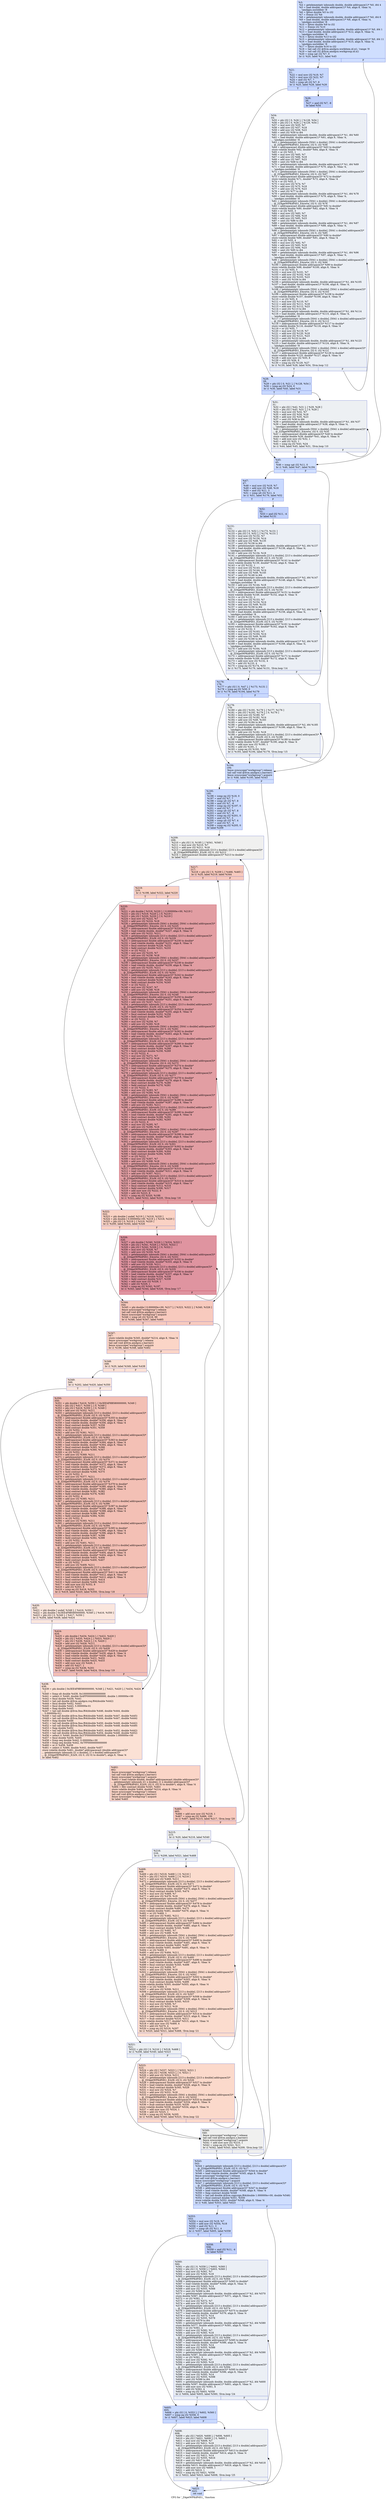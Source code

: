 digraph "CFG for '_Z4getWPKdPdS1_' function" {
	label="CFG for '_Z4getWPKdPdS1_' function";

	Node0x5272f90 [shape=record,color="#3d50c3ff", style=filled, fillcolor="#93b5fe70",label="{%3:\l  %4 = getelementptr inbounds double, double addrspace(1)* %0, i64 4\l  %5 = load double, double addrspace(1)* %4, align 8, !tbaa !4,\l... !amdgpu.noclobber !8\l  %6 = fptosi double %5 to i32\l  %7 = freeze i32 %6\l  %8 = getelementptr inbounds double, double addrspace(1)* %0, i64 6\l  %9 = load double, double addrspace(1)* %8, align 8, !tbaa !4,\l... !amdgpu.noclobber !8\l  %10 = fptosi double %9 to i32\l  %11 = freeze i32 %10\l  %12 = getelementptr inbounds double, double addrspace(1)* %0, i64 1\l  %13 = load double, double addrspace(1)* %12, align 8, !tbaa !4,\l... !amdgpu.noclobber !8\l  %14 = fptosi double %13 to i32\l  %15 = getelementptr inbounds double, double addrspace(1)* %0, i64 11\l  %16 = load double, double addrspace(1)* %15, align 8, !tbaa !4,\l... !amdgpu.noclobber !8\l  %17 = fptosi double %16 to i32\l  %18 = tail call i32 @llvm.amdgcn.workitem.id.x(), !range !9\l  %19 = tail call i32 @llvm.amdgcn.workgroup.id.x()\l  %20 = icmp sgt i32 %7, 0\l  br i1 %20, label %21, label %45\l|{<s0>T|<s1>F}}"];
	Node0x5272f90:s0 -> Node0x5275e40;
	Node0x5272f90:s1 -> Node0x5275ed0;
	Node0x5275e40 [shape=record,color="#3d50c3ff", style=filled, fillcolor="#85a8fc70",label="{%21:\l21:                                               \l  %22 = mul nsw i32 %19, %7\l  %23 = mul nsw i32 %22, %7\l  %24 = and i32 %7, 7\l  %25 = icmp ult i32 %7, 8\l  br i1 %25, label %28, label %26\l|{<s0>T|<s1>F}}"];
	Node0x5275e40:s0 -> Node0x52762b0;
	Node0x5275e40:s1 -> Node0x5276300;
	Node0x5276300 [shape=record,color="#3d50c3ff", style=filled, fillcolor="#7396f570",label="{%26:\l26:                                               \l  %27 = and i32 %7, -8\l  br label %54\l}"];
	Node0x5276300 -> Node0x5276500;
	Node0x52762b0 [shape=record,color="#3d50c3ff", style=filled, fillcolor="#85a8fc70",label="{%28:\l28:                                               \l  %29 = phi i32 [ 0, %21 ], [ %128, %54 ]\l  %30 = icmp eq i32 %24, 0\l  br i1 %30, label %45, label %31\l|{<s0>T|<s1>F}}"];
	Node0x52762b0:s0 -> Node0x5275ed0;
	Node0x52762b0:s1 -> Node0x5276730;
	Node0x5276730 [shape=record,color="#3d50c3ff", style=filled, fillcolor="#d6dce470",label="{%31:\l31:                                               \l  %32 = phi i32 [ %42, %31 ], [ %29, %28 ]\l  %33 = phi i32 [ %43, %31 ], [ 0, %28 ]\l  %34 = mul nsw i32 %32, %7\l  %35 = add nsw i32 %34, %18\l  %36 = add nsw i32 %35, %23\l  %37 = sext i32 %36 to i64\l  %38 = getelementptr inbounds double, double addrspace(1)* %1, i64 %37\l  %39 = load double, double addrspace(1)* %38, align 8, !tbaa !4,\l... !amdgpu.noclobber !8\l  %40 = getelementptr inbounds [5041 x double], [5041 x double] addrspace(3)*\l... @_ZZ4getWPKdPdS1_E4swtw, i32 0, i32 %35\l  %41 = addrspacecast double addrspace(3)* %40 to double*\l  store volatile double %39, double* %41, align 8, !tbaa !4\l  %42 = add nuw nsw i32 %32, 1\l  %43 = add i32 %33, 1\l  %44 = icmp eq i32 %43, %24\l  br i1 %44, label %45, label %31, !llvm.loop !10\l|{<s0>T|<s1>F}}"];
	Node0x5276730:s0 -> Node0x5275ed0;
	Node0x5276730:s1 -> Node0x5276730;
	Node0x5275ed0 [shape=record,color="#3d50c3ff", style=filled, fillcolor="#93b5fe70",label="{%45:\l45:                                               \l  %46 = icmp sgt i32 %11, 0\l  br i1 %46, label %47, label %194\l|{<s0>T|<s1>F}}"];
	Node0x5275ed0:s0 -> Node0x5277520;
	Node0x5275ed0:s1 -> Node0x5277570;
	Node0x5277520 [shape=record,color="#3d50c3ff", style=filled, fillcolor="#85a8fc70",label="{%47:\l47:                                               \l  %48 = mul nsw i32 %19, %7\l  %49 = add nsw i32 %48, %18\l  %50 = and i32 %11, 3\l  %51 = icmp ult i32 %11, 4\l  br i1 %51, label %176, label %52\l|{<s0>T|<s1>F}}"];
	Node0x5277520:s0 -> Node0x52778f0;
	Node0x5277520:s1 -> Node0x5277940;
	Node0x5277940 [shape=record,color="#3d50c3ff", style=filled, fillcolor="#7396f570",label="{%52:\l52:                                               \l  %53 = and i32 %11, -4\l  br label %131\l}"];
	Node0x5277940 -> Node0x5277b10;
	Node0x5276500 [shape=record,color="#3d50c3ff", style=filled, fillcolor="#d1dae970",label="{%54:\l54:                                               \l  %55 = phi i32 [ 0, %26 ], [ %128, %54 ]\l  %56 = phi i32 [ 0, %26 ], [ %129, %54 ]\l  %57 = mul nsw i32 %55, %7\l  %58 = add nsw i32 %57, %18\l  %59 = add nsw i32 %58, %23\l  %60 = sext i32 %59 to i64\l  %61 = getelementptr inbounds double, double addrspace(1)* %1, i64 %60\l  %62 = load double, double addrspace(1)* %61, align 8, !tbaa !4,\l... !amdgpu.noclobber !8\l  %63 = getelementptr inbounds [5041 x double], [5041 x double] addrspace(3)*\l... @_ZZ4getWPKdPdS1_E4swtw, i32 0, i32 %58\l  %64 = addrspacecast double addrspace(3)* %63 to double*\l  store volatile double %62, double* %64, align 8, !tbaa !4\l  %65 = or i32 %55, 1\l  %66 = mul nsw i32 %65, %7\l  %67 = add nsw i32 %66, %18\l  %68 = add nsw i32 %67, %23\l  %69 = sext i32 %68 to i64\l  %70 = getelementptr inbounds double, double addrspace(1)* %1, i64 %69\l  %71 = load double, double addrspace(1)* %70, align 8, !tbaa !4,\l... !amdgpu.noclobber !8\l  %72 = getelementptr inbounds [5041 x double], [5041 x double] addrspace(3)*\l... @_ZZ4getWPKdPdS1_E4swtw, i32 0, i32 %67\l  %73 = addrspacecast double addrspace(3)* %72 to double*\l  store volatile double %71, double* %73, align 8, !tbaa !4\l  %74 = or i32 %55, 2\l  %75 = mul nsw i32 %74, %7\l  %76 = add nsw i32 %75, %18\l  %77 = add nsw i32 %76, %23\l  %78 = sext i32 %77 to i64\l  %79 = getelementptr inbounds double, double addrspace(1)* %1, i64 %78\l  %80 = load double, double addrspace(1)* %79, align 8, !tbaa !4,\l... !amdgpu.noclobber !8\l  %81 = getelementptr inbounds [5041 x double], [5041 x double] addrspace(3)*\l... @_ZZ4getWPKdPdS1_E4swtw, i32 0, i32 %76\l  %82 = addrspacecast double addrspace(3)* %81 to double*\l  store volatile double %80, double* %82, align 8, !tbaa !4\l  %83 = or i32 %55, 3\l  %84 = mul nsw i32 %83, %7\l  %85 = add nsw i32 %84, %18\l  %86 = add nsw i32 %85, %23\l  %87 = sext i32 %86 to i64\l  %88 = getelementptr inbounds double, double addrspace(1)* %1, i64 %87\l  %89 = load double, double addrspace(1)* %88, align 8, !tbaa !4,\l... !amdgpu.noclobber !8\l  %90 = getelementptr inbounds [5041 x double], [5041 x double] addrspace(3)*\l... @_ZZ4getWPKdPdS1_E4swtw, i32 0, i32 %85\l  %91 = addrspacecast double addrspace(3)* %90 to double*\l  store volatile double %89, double* %91, align 8, !tbaa !4\l  %92 = or i32 %55, 4\l  %93 = mul nsw i32 %92, %7\l  %94 = add nsw i32 %93, %18\l  %95 = add nsw i32 %94, %23\l  %96 = sext i32 %95 to i64\l  %97 = getelementptr inbounds double, double addrspace(1)* %1, i64 %96\l  %98 = load double, double addrspace(1)* %97, align 8, !tbaa !4,\l... !amdgpu.noclobber !8\l  %99 = getelementptr inbounds [5041 x double], [5041 x double] addrspace(3)*\l... @_ZZ4getWPKdPdS1_E4swtw, i32 0, i32 %94\l  %100 = addrspacecast double addrspace(3)* %99 to double*\l  store volatile double %98, double* %100, align 8, !tbaa !4\l  %101 = or i32 %55, 5\l  %102 = mul nsw i32 %101, %7\l  %103 = add nsw i32 %102, %18\l  %104 = add nsw i32 %103, %23\l  %105 = sext i32 %104 to i64\l  %106 = getelementptr inbounds double, double addrspace(1)* %1, i64 %105\l  %107 = load double, double addrspace(1)* %106, align 8, !tbaa !4,\l... !amdgpu.noclobber !8\l  %108 = getelementptr inbounds [5041 x double], [5041 x double] addrspace(3)*\l... @_ZZ4getWPKdPdS1_E4swtw, i32 0, i32 %103\l  %109 = addrspacecast double addrspace(3)* %108 to double*\l  store volatile double %107, double* %109, align 8, !tbaa !4\l  %110 = or i32 %55, 6\l  %111 = mul nsw i32 %110, %7\l  %112 = add nsw i32 %111, %18\l  %113 = add nsw i32 %112, %23\l  %114 = sext i32 %113 to i64\l  %115 = getelementptr inbounds double, double addrspace(1)* %1, i64 %114\l  %116 = load double, double addrspace(1)* %115, align 8, !tbaa !4,\l... !amdgpu.noclobber !8\l  %117 = getelementptr inbounds [5041 x double], [5041 x double] addrspace(3)*\l... @_ZZ4getWPKdPdS1_E4swtw, i32 0, i32 %112\l  %118 = addrspacecast double addrspace(3)* %117 to double*\l  store volatile double %116, double* %118, align 8, !tbaa !4\l  %119 = or i32 %55, 7\l  %120 = mul nsw i32 %119, %7\l  %121 = add nsw i32 %120, %18\l  %122 = add nsw i32 %121, %23\l  %123 = sext i32 %122 to i64\l  %124 = getelementptr inbounds double, double addrspace(1)* %1, i64 %123\l  %125 = load double, double addrspace(1)* %124, align 8, !tbaa !4,\l... !amdgpu.noclobber !8\l  %126 = getelementptr inbounds [5041 x double], [5041 x double] addrspace(3)*\l... @_ZZ4getWPKdPdS1_E4swtw, i32 0, i32 %121\l  %127 = addrspacecast double addrspace(3)* %126 to double*\l  store volatile double %125, double* %127, align 8, !tbaa !4\l  %128 = add nuw nsw i32 %55, 8\l  %129 = add i32 %56, 8\l  %130 = icmp eq i32 %129, %27\l  br i1 %130, label %28, label %54, !llvm.loop !12\l|{<s0>T|<s1>F}}"];
	Node0x5276500:s0 -> Node0x52762b0;
	Node0x5276500:s1 -> Node0x5276500;
	Node0x5277b10 [shape=record,color="#3d50c3ff", style=filled, fillcolor="#d1dae970",label="{%131:\l131:                                              \l  %132 = phi i32 [ 0, %52 ], [ %173, %131 ]\l  %133 = phi i32 [ 0, %52 ], [ %174, %131 ]\l  %134 = mul nsw i32 %132, %7\l  %135 = mul nsw i32 %134, %14\l  %136 = add nsw i32 %49, %135\l  %137 = sext i32 %136 to i64\l  %138 = getelementptr inbounds double, double addrspace(1)* %2, i64 %137\l  %139 = load double, double addrspace(1)* %138, align 8, !tbaa !4,\l... !amdgpu.noclobber !8\l  %140 = add nsw i32 %134, %18\l  %141 = getelementptr inbounds [213 x double], [213 x double] addrspace(3)*\l... @_ZZ4getWPKdPdS1_E2sW, i32 0, i32 %140\l  %142 = addrspacecast double addrspace(3)* %141 to double*\l  store volatile double %139, double* %142, align 8, !tbaa !4\l  %143 = or i32 %132, 1\l  %144 = mul nsw i32 %143, %7\l  %145 = mul nsw i32 %144, %14\l  %146 = add nsw i32 %49, %145\l  %147 = sext i32 %146 to i64\l  %148 = getelementptr inbounds double, double addrspace(1)* %2, i64 %147\l  %149 = load double, double addrspace(1)* %148, align 8, !tbaa !4,\l... !amdgpu.noclobber !8\l  %150 = add nsw i32 %144, %18\l  %151 = getelementptr inbounds [213 x double], [213 x double] addrspace(3)*\l... @_ZZ4getWPKdPdS1_E2sW, i32 0, i32 %150\l  %152 = addrspacecast double addrspace(3)* %151 to double*\l  store volatile double %149, double* %152, align 8, !tbaa !4\l  %153 = or i32 %132, 2\l  %154 = mul nsw i32 %153, %7\l  %155 = mul nsw i32 %154, %14\l  %156 = add nsw i32 %49, %155\l  %157 = sext i32 %156 to i64\l  %158 = getelementptr inbounds double, double addrspace(1)* %2, i64 %157\l  %159 = load double, double addrspace(1)* %158, align 8, !tbaa !4,\l... !amdgpu.noclobber !8\l  %160 = add nsw i32 %154, %18\l  %161 = getelementptr inbounds [213 x double], [213 x double] addrspace(3)*\l... @_ZZ4getWPKdPdS1_E2sW, i32 0, i32 %160\l  %162 = addrspacecast double addrspace(3)* %161 to double*\l  store volatile double %159, double* %162, align 8, !tbaa !4\l  %163 = or i32 %132, 3\l  %164 = mul nsw i32 %163, %7\l  %165 = mul nsw i32 %164, %14\l  %166 = add nsw i32 %49, %165\l  %167 = sext i32 %166 to i64\l  %168 = getelementptr inbounds double, double addrspace(1)* %2, i64 %167\l  %169 = load double, double addrspace(1)* %168, align 8, !tbaa !4,\l... !amdgpu.noclobber !8\l  %170 = add nsw i32 %164, %18\l  %171 = getelementptr inbounds [213 x double], [213 x double] addrspace(3)*\l... @_ZZ4getWPKdPdS1_E2sW, i32 0, i32 %170\l  %172 = addrspacecast double addrspace(3)* %171 to double*\l  store volatile double %169, double* %172, align 8, !tbaa !4\l  %173 = add nuw nsw i32 %132, 4\l  %174 = add i32 %133, 4\l  %175 = icmp eq i32 %174, %53\l  br i1 %175, label %176, label %131, !llvm.loop !14\l|{<s0>T|<s1>F}}"];
	Node0x5277b10:s0 -> Node0x52778f0;
	Node0x5277b10:s1 -> Node0x5277b10;
	Node0x52778f0 [shape=record,color="#3d50c3ff", style=filled, fillcolor="#85a8fc70",label="{%176:\l176:                                              \l  %177 = phi i32 [ 0, %47 ], [ %173, %131 ]\l  %178 = icmp eq i32 %50, 0\l  br i1 %178, label %194, label %179\l|{<s0>T|<s1>F}}"];
	Node0x52778f0:s0 -> Node0x5277570;
	Node0x52778f0:s1 -> Node0x527d3a0;
	Node0x527d3a0 [shape=record,color="#3d50c3ff", style=filled, fillcolor="#d6dce470",label="{%179:\l179:                                              \l  %180 = phi i32 [ %191, %179 ], [ %177, %176 ]\l  %181 = phi i32 [ %192, %179 ], [ 0, %176 ]\l  %182 = mul nsw i32 %180, %7\l  %183 = mul nsw i32 %182, %14\l  %184 = add nsw i32 %49, %183\l  %185 = sext i32 %184 to i64\l  %186 = getelementptr inbounds double, double addrspace(1)* %2, i64 %185\l  %187 = load double, double addrspace(1)* %186, align 8, !tbaa !4,\l... !amdgpu.noclobber !8\l  %188 = add nsw i32 %182, %18\l  %189 = getelementptr inbounds [213 x double], [213 x double] addrspace(3)*\l... @_ZZ4getWPKdPdS1_E2sW, i32 0, i32 %188\l  %190 = addrspacecast double addrspace(3)* %189 to double*\l  store volatile double %187, double* %190, align 8, !tbaa !4\l  %191 = add nuw nsw i32 %180, 1\l  %192 = add i32 %181, 1\l  %193 = icmp eq i32 %192, %50\l  br i1 %193, label %194, label %179, !llvm.loop !15\l|{<s0>T|<s1>F}}"];
	Node0x527d3a0:s0 -> Node0x5277570;
	Node0x527d3a0:s1 -> Node0x527d3a0;
	Node0x5277570 [shape=record,color="#3d50c3ff", style=filled, fillcolor="#93b5fe70",label="{%194:\l194:                                              \l  fence syncscope(\"workgroup\") release\l  tail call void @llvm.amdgcn.s.barrier()\l  fence syncscope(\"workgroup\") acquire\l  br i1 %46, label %195, label %543\l|{<s0>T|<s1>F}}"];
	Node0x5277570:s0 -> Node0x527e150;
	Node0x5277570:s1 -> Node0x527e1e0;
	Node0x527e150 [shape=record,color="#3d50c3ff", style=filled, fillcolor="#85a8fc70",label="{%195:\l195:                                              \l  %196 = icmp eq i32 %18, 0\l  %197 = and i32 %7, 7\l  %198 = icmp ult i32 %7, 8\l  %199 = and i32 %7, -8\l  %200 = icmp eq i32 %197, 0\l  %201 = and i32 %7, 7\l  %202 = icmp ult i32 %7, 8\l  %203 = and i32 %7, -8\l  %204 = icmp eq i32 %201, 0\l  %205 = and i32 %7, 3\l  %206 = icmp ult i32 %7, 4\l  %207 = and i32 %7, -4\l  %208 = icmp eq i32 %205, 0\l  br label %209\l}"];
	Node0x527e150 -> Node0x527ea70;
	Node0x527ea70 [shape=record,color="#3d50c3ff", style=filled, fillcolor="#dedcdb70",label="{%209:\l209:                                              \l  %210 = phi i32 [ 0, %195 ], [ %541, %540 ]\l  %211 = mul nsw i32 %210, %7\l  %212 = add nsw i32 %211, %18\l  %213 = getelementptr inbounds [213 x double], [213 x double] addrspace(3)*\l... @_ZZ4getWPKdPdS1_E2sW, i32 0, i32 %212\l  %214 = addrspacecast double addrspace(3)* %213 to double*\l  br label %217\l}"];
	Node0x527ea70 -> Node0x527ef40;
	Node0x527f000 [shape=record,color="#3d50c3ff", style=filled, fillcolor="#dedcdb70",label="{%215:\l215:                                              \l  br i1 %20, label %216, label %540\l|{<s0>T|<s1>F}}"];
	Node0x527f000:s0 -> Node0x527f090;
	Node0x527f000:s1 -> Node0x527eb30;
	Node0x527f090 [shape=record,color="#3d50c3ff", style=filled, fillcolor="#d6dce470",label="{%216:\l216:                                              \l  br i1 %206, label %521, label %468\l|{<s0>T|<s1>F}}"];
	Node0x527f090:s0 -> Node0x527f190;
	Node0x527f090:s1 -> Node0x527f1e0;
	Node0x527ef40 [shape=record,color="#3d50c3ff", style=filled, fillcolor="#ef886b70",label="{%217:\l217:                                              \l  %218 = phi i32 [ 0, %209 ], [ %466, %465 ]\l  br i1 %20, label %219, label %344\l|{<s0>T|<s1>F}}"];
	Node0x527ef40:s0 -> Node0x527f460;
	Node0x527ef40:s1 -> Node0x527f4f0;
	Node0x527f460 [shape=record,color="#3d50c3ff", style=filled, fillcolor="#f4987a70",label="{%219:\l219:                                              \l  br i1 %198, label %322, label %220\l|{<s0>T|<s1>F}}"];
	Node0x527f460:s0 -> Node0x527f630;
	Node0x527f460:s1 -> Node0x527f680;
	Node0x527f680 [shape=record,color="#b70d28ff", style=filled, fillcolor="#be242e70",label="{%220:\l220:                                              \l  %221 = phi double [ %318, %220 ], [ 0.000000e+00, %219 ]\l  %222 = phi i32 [ %319, %220 ], [ 0, %219 ]\l  %223 = phi i32 [ %320, %220 ], [ 0, %219 ]\l  %224 = mul nsw i32 %222, %7\l  %225 = add nsw i32 %224, %18\l  %226 = getelementptr inbounds [5041 x double], [5041 x double] addrspace(3)*\l... @_ZZ4getWPKdPdS1_E4swtw, i32 0, i32 %225\l  %227 = addrspacecast double addrspace(3)* %226 to double*\l  %228 = load volatile double, double* %227, align 8, !tbaa !4\l  %229 = add nsw i32 %222, %211\l  %230 = getelementptr inbounds [213 x double], [213 x double] addrspace(3)*\l... @_ZZ4getWPKdPdS1_E2sW, i32 0, i32 %229\l  %231 = addrspacecast double addrspace(3)* %230 to double*\l  %232 = load volatile double, double* %231, align 8, !tbaa !4\l  %233 = fmul contract double %228, %232\l  %234 = fadd contract double %221, %233\l  %235 = or i32 %222, 1\l  %236 = mul nsw i32 %235, %7\l  %237 = add nsw i32 %236, %18\l  %238 = getelementptr inbounds [5041 x double], [5041 x double] addrspace(3)*\l... @_ZZ4getWPKdPdS1_E4swtw, i32 0, i32 %237\l  %239 = addrspacecast double addrspace(3)* %238 to double*\l  %240 = load volatile double, double* %239, align 8, !tbaa !4\l  %241 = add nsw i32 %235, %211\l  %242 = getelementptr inbounds [213 x double], [213 x double] addrspace(3)*\l... @_ZZ4getWPKdPdS1_E2sW, i32 0, i32 %241\l  %243 = addrspacecast double addrspace(3)* %242 to double*\l  %244 = load volatile double, double* %243, align 8, !tbaa !4\l  %245 = fmul contract double %240, %244\l  %246 = fadd contract double %234, %245\l  %247 = or i32 %222, 2\l  %248 = mul nsw i32 %247, %7\l  %249 = add nsw i32 %248, %18\l  %250 = getelementptr inbounds [5041 x double], [5041 x double] addrspace(3)*\l... @_ZZ4getWPKdPdS1_E4swtw, i32 0, i32 %249\l  %251 = addrspacecast double addrspace(3)* %250 to double*\l  %252 = load volatile double, double* %251, align 8, !tbaa !4\l  %253 = add nsw i32 %247, %211\l  %254 = getelementptr inbounds [213 x double], [213 x double] addrspace(3)*\l... @_ZZ4getWPKdPdS1_E2sW, i32 0, i32 %253\l  %255 = addrspacecast double addrspace(3)* %254 to double*\l  %256 = load volatile double, double* %255, align 8, !tbaa !4\l  %257 = fmul contract double %252, %256\l  %258 = fadd contract double %246, %257\l  %259 = or i32 %222, 3\l  %260 = mul nsw i32 %259, %7\l  %261 = add nsw i32 %260, %18\l  %262 = getelementptr inbounds [5041 x double], [5041 x double] addrspace(3)*\l... @_ZZ4getWPKdPdS1_E4swtw, i32 0, i32 %261\l  %263 = addrspacecast double addrspace(3)* %262 to double*\l  %264 = load volatile double, double* %263, align 8, !tbaa !4\l  %265 = add nsw i32 %259, %211\l  %266 = getelementptr inbounds [213 x double], [213 x double] addrspace(3)*\l... @_ZZ4getWPKdPdS1_E2sW, i32 0, i32 %265\l  %267 = addrspacecast double addrspace(3)* %266 to double*\l  %268 = load volatile double, double* %267, align 8, !tbaa !4\l  %269 = fmul contract double %264, %268\l  %270 = fadd contract double %258, %269\l  %271 = or i32 %222, 4\l  %272 = mul nsw i32 %271, %7\l  %273 = add nsw i32 %272, %18\l  %274 = getelementptr inbounds [5041 x double], [5041 x double] addrspace(3)*\l... @_ZZ4getWPKdPdS1_E4swtw, i32 0, i32 %273\l  %275 = addrspacecast double addrspace(3)* %274 to double*\l  %276 = load volatile double, double* %275, align 8, !tbaa !4\l  %277 = add nsw i32 %271, %211\l  %278 = getelementptr inbounds [213 x double], [213 x double] addrspace(3)*\l... @_ZZ4getWPKdPdS1_E2sW, i32 0, i32 %277\l  %279 = addrspacecast double addrspace(3)* %278 to double*\l  %280 = load volatile double, double* %279, align 8, !tbaa !4\l  %281 = fmul contract double %276, %280\l  %282 = fadd contract double %270, %281\l  %283 = or i32 %222, 5\l  %284 = mul nsw i32 %283, %7\l  %285 = add nsw i32 %284, %18\l  %286 = getelementptr inbounds [5041 x double], [5041 x double] addrspace(3)*\l... @_ZZ4getWPKdPdS1_E4swtw, i32 0, i32 %285\l  %287 = addrspacecast double addrspace(3)* %286 to double*\l  %288 = load volatile double, double* %287, align 8, !tbaa !4\l  %289 = add nsw i32 %283, %211\l  %290 = getelementptr inbounds [213 x double], [213 x double] addrspace(3)*\l... @_ZZ4getWPKdPdS1_E2sW, i32 0, i32 %289\l  %291 = addrspacecast double addrspace(3)* %290 to double*\l  %292 = load volatile double, double* %291, align 8, !tbaa !4\l  %293 = fmul contract double %288, %292\l  %294 = fadd contract double %282, %293\l  %295 = or i32 %222, 6\l  %296 = mul nsw i32 %295, %7\l  %297 = add nsw i32 %296, %18\l  %298 = getelementptr inbounds [5041 x double], [5041 x double] addrspace(3)*\l... @_ZZ4getWPKdPdS1_E4swtw, i32 0, i32 %297\l  %299 = addrspacecast double addrspace(3)* %298 to double*\l  %300 = load volatile double, double* %299, align 8, !tbaa !4\l  %301 = add nsw i32 %295, %211\l  %302 = getelementptr inbounds [213 x double], [213 x double] addrspace(3)*\l... @_ZZ4getWPKdPdS1_E2sW, i32 0, i32 %301\l  %303 = addrspacecast double addrspace(3)* %302 to double*\l  %304 = load volatile double, double* %303, align 8, !tbaa !4\l  %305 = fmul contract double %300, %304\l  %306 = fadd contract double %294, %305\l  %307 = or i32 %222, 7\l  %308 = mul nsw i32 %307, %7\l  %309 = add nsw i32 %308, %18\l  %310 = getelementptr inbounds [5041 x double], [5041 x double] addrspace(3)*\l... @_ZZ4getWPKdPdS1_E4swtw, i32 0, i32 %309\l  %311 = addrspacecast double addrspace(3)* %310 to double*\l  %312 = load volatile double, double* %311, align 8, !tbaa !4\l  %313 = add nsw i32 %307, %211\l  %314 = getelementptr inbounds [213 x double], [213 x double] addrspace(3)*\l... @_ZZ4getWPKdPdS1_E2sW, i32 0, i32 %313\l  %315 = addrspacecast double addrspace(3)* %314 to double*\l  %316 = load volatile double, double* %315, align 8, !tbaa !4\l  %317 = fmul contract double %312, %316\l  %318 = fadd contract double %306, %317\l  %319 = add nuw nsw i32 %222, 8\l  %320 = add i32 %223, 8\l  %321 = icmp eq i32 %320, %199\l  br i1 %321, label %322, label %220, !llvm.loop !16\l|{<s0>T|<s1>F}}"];
	Node0x527f680:s0 -> Node0x527f630;
	Node0x527f680:s1 -> Node0x527f680;
	Node0x527f630 [shape=record,color="#3d50c3ff", style=filled, fillcolor="#f4987a70",label="{%322:\l322:                                              \l  %323 = phi double [ undef, %219 ], [ %318, %220 ]\l  %324 = phi double [ 0.000000e+00, %219 ], [ %318, %220 ]\l  %325 = phi i32 [ 0, %219 ], [ %319, %220 ]\l  br i1 %200, label %344, label %326\l|{<s0>T|<s1>F}}"];
	Node0x527f630:s0 -> Node0x527f4f0;
	Node0x527f630:s1 -> Node0x5284b00;
	Node0x5284b00 [shape=record,color="#b70d28ff", style=filled, fillcolor="#b70d2870",label="{%326:\l326:                                              \l  %327 = phi double [ %340, %326 ], [ %324, %322 ]\l  %328 = phi i32 [ %341, %326 ], [ %325, %322 ]\l  %329 = phi i32 [ %342, %326 ], [ 0, %322 ]\l  %330 = mul nsw i32 %328, %7\l  %331 = add nsw i32 %330, %18\l  %332 = getelementptr inbounds [5041 x double], [5041 x double] addrspace(3)*\l... @_ZZ4getWPKdPdS1_E4swtw, i32 0, i32 %331\l  %333 = addrspacecast double addrspace(3)* %332 to double*\l  %334 = load volatile double, double* %333, align 8, !tbaa !4\l  %335 = add nsw i32 %328, %211\l  %336 = getelementptr inbounds [213 x double], [213 x double] addrspace(3)*\l... @_ZZ4getWPKdPdS1_E2sW, i32 0, i32 %335\l  %337 = addrspacecast double addrspace(3)* %336 to double*\l  %338 = load volatile double, double* %337, align 8, !tbaa !4\l  %339 = fmul contract double %334, %338\l  %340 = fadd contract double %327, %339\l  %341 = add nuw nsw i32 %328, 1\l  %342 = add i32 %329, 1\l  %343 = icmp eq i32 %342, %197\l  br i1 %343, label %344, label %326, !llvm.loop !17\l|{<s0>T|<s1>F}}"];
	Node0x5284b00:s0 -> Node0x527f4f0;
	Node0x5284b00:s1 -> Node0x5284b00;
	Node0x527f4f0 [shape=record,color="#3d50c3ff", style=filled, fillcolor="#ef886b70",label="{%344:\l344:                                              \l  %345 = phi double [ 0.000000e+00, %217 ], [ %323, %322 ], [ %340, %326 ]\l  fence syncscope(\"workgroup\") release\l  tail call void @llvm.amdgcn.s.barrier()\l  fence syncscope(\"workgroup\") acquire\l  %346 = icmp ult i32 %218, 99\l  br i1 %346, label %347, label %465\l|{<s0>T|<s1>F}}"];
	Node0x527f4f0:s0 -> Node0x5286660;
	Node0x527f4f0:s1 -> Node0x527f320;
	Node0x5286660 [shape=record,color="#3d50c3ff", style=filled, fillcolor="#f5a08170",label="{%347:\l347:                                              \l  store volatile double %345, double* %214, align 8, !tbaa !4\l  fence syncscope(\"workgroup\") release\l  tail call void @llvm.amdgcn.s.barrier()\l  fence syncscope(\"workgroup\") acquire\l  br i1 %196, label %348, label %462\l|{<s0>T|<s1>F}}"];
	Node0x5286660:s0 -> Node0x5286960;
	Node0x5286660:s1 -> Node0x52869b0;
	Node0x5286960 [shape=record,color="#3d50c3ff", style=filled, fillcolor="#f7bca170",label="{%348:\l348:                                              \l  br i1 %20, label %349, label %438\l|{<s0>T|<s1>F}}"];
	Node0x5286960:s0 -> Node0x5286ab0;
	Node0x5286960:s1 -> Node0x5286b00;
	Node0x5286ab0 [shape=record,color="#3d50c3ff", style=filled, fillcolor="#f3c7b170",label="{%349:\l349:                                              \l  br i1 %202, label %420, label %350\l|{<s0>T|<s1>F}}"];
	Node0x5286ab0:s0 -> Node0x5286c40;
	Node0x5286ab0:s1 -> Node0x5286c90;
	Node0x5286c90 [shape=record,color="#3d50c3ff", style=filled, fillcolor="#e5705870",label="{%350:\l350:                                              \l  %351 = phi double [ %416, %350 ], [ 0x3EE4F8B580000000, %349 ]\l  %352 = phi i32 [ %417, %350 ], [ 0, %349 ]\l  %353 = phi i32 [ %418, %350 ], [ 0, %349 ]\l  %354 = add nsw i32 %352, %211\l  %355 = getelementptr inbounds [213 x double], [213 x double] addrspace(3)*\l... @_ZZ4getWPKdPdS1_E2sW, i32 0, i32 %354\l  %356 = addrspacecast double addrspace(3)* %355 to double*\l  %357 = load volatile double, double* %356, align 8, !tbaa !4\l  %358 = load volatile double, double* %356, align 8, !tbaa !4\l  %359 = fmul contract double %357, %358\l  %360 = fadd contract double %351, %359\l  %361 = or i32 %352, 1\l  %362 = add nsw i32 %361, %211\l  %363 = getelementptr inbounds [213 x double], [213 x double] addrspace(3)*\l... @_ZZ4getWPKdPdS1_E2sW, i32 0, i32 %362\l  %364 = addrspacecast double addrspace(3)* %363 to double*\l  %365 = load volatile double, double* %364, align 8, !tbaa !4\l  %366 = load volatile double, double* %364, align 8, !tbaa !4\l  %367 = fmul contract double %365, %366\l  %368 = fadd contract double %360, %367\l  %369 = or i32 %352, 2\l  %370 = add nsw i32 %369, %211\l  %371 = getelementptr inbounds [213 x double], [213 x double] addrspace(3)*\l... @_ZZ4getWPKdPdS1_E2sW, i32 0, i32 %370\l  %372 = addrspacecast double addrspace(3)* %371 to double*\l  %373 = load volatile double, double* %372, align 8, !tbaa !4\l  %374 = load volatile double, double* %372, align 8, !tbaa !4\l  %375 = fmul contract double %373, %374\l  %376 = fadd contract double %368, %375\l  %377 = or i32 %352, 3\l  %378 = add nsw i32 %377, %211\l  %379 = getelementptr inbounds [213 x double], [213 x double] addrspace(3)*\l... @_ZZ4getWPKdPdS1_E2sW, i32 0, i32 %378\l  %380 = addrspacecast double addrspace(3)* %379 to double*\l  %381 = load volatile double, double* %380, align 8, !tbaa !4\l  %382 = load volatile double, double* %380, align 8, !tbaa !4\l  %383 = fmul contract double %381, %382\l  %384 = fadd contract double %376, %383\l  %385 = or i32 %352, 4\l  %386 = add nsw i32 %385, %211\l  %387 = getelementptr inbounds [213 x double], [213 x double] addrspace(3)*\l... @_ZZ4getWPKdPdS1_E2sW, i32 0, i32 %386\l  %388 = addrspacecast double addrspace(3)* %387 to double*\l  %389 = load volatile double, double* %388, align 8, !tbaa !4\l  %390 = load volatile double, double* %388, align 8, !tbaa !4\l  %391 = fmul contract double %389, %390\l  %392 = fadd contract double %384, %391\l  %393 = or i32 %352, 5\l  %394 = add nsw i32 %393, %211\l  %395 = getelementptr inbounds [213 x double], [213 x double] addrspace(3)*\l... @_ZZ4getWPKdPdS1_E2sW, i32 0, i32 %394\l  %396 = addrspacecast double addrspace(3)* %395 to double*\l  %397 = load volatile double, double* %396, align 8, !tbaa !4\l  %398 = load volatile double, double* %396, align 8, !tbaa !4\l  %399 = fmul contract double %397, %398\l  %400 = fadd contract double %392, %399\l  %401 = or i32 %352, 6\l  %402 = add nsw i32 %401, %211\l  %403 = getelementptr inbounds [213 x double], [213 x double] addrspace(3)*\l... @_ZZ4getWPKdPdS1_E2sW, i32 0, i32 %402\l  %404 = addrspacecast double addrspace(3)* %403 to double*\l  %405 = load volatile double, double* %404, align 8, !tbaa !4\l  %406 = load volatile double, double* %404, align 8, !tbaa !4\l  %407 = fmul contract double %405, %406\l  %408 = fadd contract double %400, %407\l  %409 = or i32 %352, 7\l  %410 = add nsw i32 %409, %211\l  %411 = getelementptr inbounds [213 x double], [213 x double] addrspace(3)*\l... @_ZZ4getWPKdPdS1_E2sW, i32 0, i32 %410\l  %412 = addrspacecast double addrspace(3)* %411 to double*\l  %413 = load volatile double, double* %412, align 8, !tbaa !4\l  %414 = load volatile double, double* %412, align 8, !tbaa !4\l  %415 = fmul contract double %413, %414\l  %416 = fadd contract double %408, %415\l  %417 = add nuw nsw i32 %352, 8\l  %418 = add i32 %353, 8\l  %419 = icmp eq i32 %418, %203\l  br i1 %419, label %420, label %350, !llvm.loop !18\l|{<s0>T|<s1>F}}"];
	Node0x5286c90:s0 -> Node0x5286c40;
	Node0x5286c90:s1 -> Node0x5286c90;
	Node0x5286c40 [shape=record,color="#3d50c3ff", style=filled, fillcolor="#f3c7b170",label="{%420:\l420:                                              \l  %421 = phi double [ undef, %349 ], [ %416, %350 ]\l  %422 = phi double [ 0x3EE4F8B580000000, %349 ], [ %416, %350 ]\l  %423 = phi i32 [ 0, %349 ], [ %417, %350 ]\l  br i1 %204, label %438, label %424\l|{<s0>T|<s1>F}}"];
	Node0x5286c40:s0 -> Node0x5286b00;
	Node0x5286c40:s1 -> Node0x5289c00;
	Node0x5289c00 [shape=record,color="#3d50c3ff", style=filled, fillcolor="#e36c5570",label="{%424:\l424:                                              \l  %425 = phi double [ %434, %424 ], [ %422, %420 ]\l  %426 = phi i32 [ %435, %424 ], [ %423, %420 ]\l  %427 = phi i32 [ %436, %424 ], [ 0, %420 ]\l  %428 = add nsw i32 %426, %211\l  %429 = getelementptr inbounds [213 x double], [213 x double] addrspace(3)*\l... @_ZZ4getWPKdPdS1_E2sW, i32 0, i32 %428\l  %430 = addrspacecast double addrspace(3)* %429 to double*\l  %431 = load volatile double, double* %430, align 8, !tbaa !4\l  %432 = load volatile double, double* %430, align 8, !tbaa !4\l  %433 = fmul contract double %431, %432\l  %434 = fadd contract double %425, %433\l  %435 = add nuw nsw i32 %426, 1\l  %436 = add i32 %427, 1\l  %437 = icmp eq i32 %436, %201\l  br i1 %437, label %438, label %424, !llvm.loop !19\l|{<s0>T|<s1>F}}"];
	Node0x5289c00:s0 -> Node0x5286b00;
	Node0x5289c00:s1 -> Node0x5289c00;
	Node0x5286b00 [shape=record,color="#3d50c3ff", style=filled, fillcolor="#f7bca170",label="{%438:\l438:                                              \l  %439 = phi double [ 0x3EE4F8B580000000, %348 ], [ %421, %420 ], [ %434, %424\l... ]\l  %440 = fcmp olt double %439, 0x1000000000000000\l  %441 = select i1 %440, double 0x4FF0000000000000, double 1.000000e+00\l  %442 = fmul double %439, %441\l  %443 = tail call double @llvm.amdgcn.rsq.f64(double %442)\l  %444 = fmul double %442, %443\l  %445 = fmul double %443, 5.000000e-01\l  %446 = fneg double %445\l  %447 = tail call double @llvm.fma.f64(double %446, double %444, double\l... 5.000000e-01)\l  %448 = tail call double @llvm.fma.f64(double %445, double %447, double %445)\l  %449 = tail call double @llvm.fma.f64(double %444, double %447, double %444)\l  %450 = fneg double %449\l  %451 = tail call double @llvm.fma.f64(double %450, double %449, double %442)\l  %452 = tail call double @llvm.fma.f64(double %451, double %448, double %449)\l  %453 = fneg double %452\l  %454 = tail call double @llvm.fma.f64(double %453, double %452, double %442)\l  %455 = tail call double @llvm.fma.f64(double %454, double %448, double %452)\l  %456 = select i1 %440, double 0x37F0000000000000, double 1.000000e+00\l  %457 = fmul double %456, %455\l  %458 = fcmp oeq double %442, 0.000000e+00\l  %459 = fcmp oeq double %442, 0x7FF0000000000000\l  %460 = or i1 %458, %459\l  %461 = select i1 %460, double %442, double %457\l  store volatile double %461, double* addrspacecast (double addrspace(3)*\l... getelementptr inbounds ([1 x double], [1 x double] addrspace(3)*\l... @_ZZ4getWPKdPdS1_E2xN, i32 0, i32 0) to double*), align 8, !tbaa !4\l  br label %462\l}"];
	Node0x5286b00 -> Node0x52869b0;
	Node0x52869b0 [shape=record,color="#3d50c3ff", style=filled, fillcolor="#f5a08170",label="{%462:\l462:                                              \l  fence syncscope(\"workgroup\") release\l  tail call void @llvm.amdgcn.s.barrier()\l  fence syncscope(\"workgroup\") acquire\l  %463 = load volatile double, double* addrspacecast (double addrspace(3)*\l... getelementptr inbounds ([1 x double], [1 x double] addrspace(3)*\l... @_ZZ4getWPKdPdS1_E2xN, i32 0, i32 0) to double*), align 8, !tbaa !4\l  %464 = fdiv contract double %345, %463\l  store volatile double %464, double* %214, align 8, !tbaa !4\l  fence syncscope(\"workgroup\") release\l  tail call void @llvm.amdgcn.s.barrier()\l  fence syncscope(\"workgroup\") acquire\l  br label %465\l}"];
	Node0x52869b0 -> Node0x527f320;
	Node0x527f320 [shape=record,color="#3d50c3ff", style=filled, fillcolor="#ef886b70",label="{%465:\l465:                                              \l  %466 = add nuw nsw i32 %218, 1\l  %467 = icmp eq i32 %466, 100\l  br i1 %467, label %215, label %217, !llvm.loop !20\l|{<s0>T|<s1>F}}"];
	Node0x527f320:s0 -> Node0x527f000;
	Node0x527f320:s1 -> Node0x527ef40;
	Node0x527f1e0 [shape=record,color="#3d50c3ff", style=filled, fillcolor="#f7af9170",label="{%468:\l468:                                              \l  %469 = phi i32 [ %518, %468 ], [ 0, %216 ]\l  %470 = phi i32 [ %519, %468 ], [ 0, %216 ]\l  %471 = add nsw i32 %469, %211\l  %472 = getelementptr inbounds [213 x double], [213 x double] addrspace(3)*\l... @_ZZ4getWPKdPdS1_E2sW, i32 0, i32 %471\l  %473 = addrspacecast double addrspace(3)* %472 to double*\l  %474 = load volatile double, double* %473, align 8, !tbaa !4\l  %475 = fmul contract double %345, %474\l  %476 = mul nsw i32 %469, %7\l  %477 = add nsw i32 %476, %18\l  %478 = getelementptr inbounds [5041 x double], [5041 x double] addrspace(3)*\l... @_ZZ4getWPKdPdS1_E4swtw, i32 0, i32 %477\l  %479 = addrspacecast double addrspace(3)* %478 to double*\l  %480 = load volatile double, double* %479, align 8, !tbaa !4\l  %481 = fsub contract double %480, %475\l  store volatile double %481, double* %479, align 8, !tbaa !4\l  %482 = or i32 %469, 1\l  %483 = add nsw i32 %482, %211\l  %484 = getelementptr inbounds [213 x double], [213 x double] addrspace(3)*\l... @_ZZ4getWPKdPdS1_E2sW, i32 0, i32 %483\l  %485 = addrspacecast double addrspace(3)* %484 to double*\l  %486 = load volatile double, double* %485, align 8, !tbaa !4\l  %487 = fmul contract double %345, %486\l  %488 = mul nsw i32 %482, %7\l  %489 = add nsw i32 %488, %18\l  %490 = getelementptr inbounds [5041 x double], [5041 x double] addrspace(3)*\l... @_ZZ4getWPKdPdS1_E4swtw, i32 0, i32 %489\l  %491 = addrspacecast double addrspace(3)* %490 to double*\l  %492 = load volatile double, double* %491, align 8, !tbaa !4\l  %493 = fsub contract double %492, %487\l  store volatile double %493, double* %491, align 8, !tbaa !4\l  %494 = or i32 %469, 2\l  %495 = add nsw i32 %494, %211\l  %496 = getelementptr inbounds [213 x double], [213 x double] addrspace(3)*\l... @_ZZ4getWPKdPdS1_E2sW, i32 0, i32 %495\l  %497 = addrspacecast double addrspace(3)* %496 to double*\l  %498 = load volatile double, double* %497, align 8, !tbaa !4\l  %499 = fmul contract double %345, %498\l  %500 = mul nsw i32 %494, %7\l  %501 = add nsw i32 %500, %18\l  %502 = getelementptr inbounds [5041 x double], [5041 x double] addrspace(3)*\l... @_ZZ4getWPKdPdS1_E4swtw, i32 0, i32 %501\l  %503 = addrspacecast double addrspace(3)* %502 to double*\l  %504 = load volatile double, double* %503, align 8, !tbaa !4\l  %505 = fsub contract double %504, %499\l  store volatile double %505, double* %503, align 8, !tbaa !4\l  %506 = or i32 %469, 3\l  %507 = add nsw i32 %506, %211\l  %508 = getelementptr inbounds [213 x double], [213 x double] addrspace(3)*\l... @_ZZ4getWPKdPdS1_E2sW, i32 0, i32 %507\l  %509 = addrspacecast double addrspace(3)* %508 to double*\l  %510 = load volatile double, double* %509, align 8, !tbaa !4\l  %511 = fmul contract double %345, %510\l  %512 = mul nsw i32 %506, %7\l  %513 = add nsw i32 %512, %18\l  %514 = getelementptr inbounds [5041 x double], [5041 x double] addrspace(3)*\l... @_ZZ4getWPKdPdS1_E4swtw, i32 0, i32 %513\l  %515 = addrspacecast double addrspace(3)* %514 to double*\l  %516 = load volatile double, double* %515, align 8, !tbaa !4\l  %517 = fsub contract double %516, %511\l  store volatile double %517, double* %515, align 8, !tbaa !4\l  %518 = add nuw nsw i32 %469, 4\l  %519 = add i32 %470, 4\l  %520 = icmp eq i32 %519, %207\l  br i1 %520, label %521, label %468, !llvm.loop !21\l|{<s0>T|<s1>F}}"];
	Node0x527f1e0:s0 -> Node0x527f190;
	Node0x527f1e0:s1 -> Node0x527f1e0;
	Node0x527f190 [shape=record,color="#3d50c3ff", style=filled, fillcolor="#d6dce470",label="{%521:\l521:                                              \l  %522 = phi i32 [ 0, %216 ], [ %518, %468 ]\l  br i1 %208, label %540, label %523\l|{<s0>T|<s1>F}}"];
	Node0x527f190:s0 -> Node0x527eb30;
	Node0x527f190:s1 -> Node0x5281ec0;
	Node0x5281ec0 [shape=record,color="#3d50c3ff", style=filled, fillcolor="#f7a88970",label="{%523:\l523:                                              \l  %524 = phi i32 [ %537, %523 ], [ %522, %521 ]\l  %525 = phi i32 [ %538, %523 ], [ 0, %521 ]\l  %526 = add nsw i32 %524, %211\l  %527 = getelementptr inbounds [213 x double], [213 x double] addrspace(3)*\l... @_ZZ4getWPKdPdS1_E2sW, i32 0, i32 %526\l  %528 = addrspacecast double addrspace(3)* %527 to double*\l  %529 = load volatile double, double* %528, align 8, !tbaa !4\l  %530 = fmul contract double %345, %529\l  %531 = mul nsw i32 %524, %7\l  %532 = add nsw i32 %531, %18\l  %533 = getelementptr inbounds [5041 x double], [5041 x double] addrspace(3)*\l... @_ZZ4getWPKdPdS1_E4swtw, i32 0, i32 %532\l  %534 = addrspacecast double addrspace(3)* %533 to double*\l  %535 = load volatile double, double* %534, align 8, !tbaa !4\l  %536 = fsub contract double %535, %530\l  store volatile double %536, double* %534, align 8, !tbaa !4\l  %537 = add nuw nsw i32 %524, 1\l  %538 = add i32 %525, 1\l  %539 = icmp eq i32 %538, %205\l  br i1 %539, label %540, label %523, !llvm.loop !22\l|{<s0>T|<s1>F}}"];
	Node0x5281ec0:s0 -> Node0x527eb30;
	Node0x5281ec0:s1 -> Node0x5281ec0;
	Node0x527eb30 [shape=record,color="#3d50c3ff", style=filled, fillcolor="#dedcdb70",label="{%540:\l540:                                              \l  fence syncscope(\"workgroup\") release\l  tail call void @llvm.amdgcn.s.barrier()\l  fence syncscope(\"workgroup\") acquire\l  %541 = add nuw nsw i32 %210, 1\l  %542 = icmp eq i32 %541, %11\l  br i1 %542, label %543, label %209, !llvm.loop !23\l|{<s0>T|<s1>F}}"];
	Node0x527eb30:s0 -> Node0x527e1e0;
	Node0x527eb30:s1 -> Node0x527ea70;
	Node0x527e1e0 [shape=record,color="#3d50c3ff", style=filled, fillcolor="#93b5fe70",label="{%543:\l543:                                              \l  %544 = getelementptr inbounds [213 x double], [213 x double] addrspace(3)*\l... @_ZZ4getWPKdPdS1_E2sW, i32 0, i32 %17\l  %545 = addrspacecast double addrspace(3)* %544 to double*\l  %546 = load volatile double, double* %545, align 8, !tbaa !4\l  fence syncscope(\"workgroup\") release\l  tail call void @llvm.amdgcn.s.barrier()\l  fence syncscope(\"workgroup\") acquire\l  %547 = getelementptr inbounds [213 x double], [213 x double] addrspace(3)*\l... @_ZZ4getWPKdPdS1_E2sW, i32 0, i32 %18\l  %548 = addrspacecast double addrspace(3)* %547 to double*\l  %549 = load volatile double, double* %548, align 8, !tbaa !4\l  %550 = fneg contract double %549\l  %551 = tail call double @llvm.copysign.f64(double 1.000000e+00, double %546)\l  %552 = fmul contract double %551, %550\l  store volatile double %552, double* %548, align 8, !tbaa !4\l  br i1 %46, label %553, label %623\l|{<s0>T|<s1>F}}"];
	Node0x527e1e0:s0 -> Node0x5284120;
	Node0x527e1e0:s1 -> Node0x52841b0;
	Node0x5284120 [shape=record,color="#3d50c3ff", style=filled, fillcolor="#85a8fc70",label="{%553:\l553:                                              \l  %554 = mul nsw i32 %19, %7\l  %555 = add nsw i32 %554, %18\l  %556 = and i32 %11, 3\l  %557 = icmp ult i32 %11, 4\l  br i1 %557, label %605, label %558\l|{<s0>T|<s1>F}}"];
	Node0x5284120:s0 -> Node0x5284530;
	Node0x5284120:s1 -> Node0x5284580;
	Node0x5284580 [shape=record,color="#3d50c3ff", style=filled, fillcolor="#7396f570",label="{%558:\l558:                                              \l  %559 = and i32 %11, -4\l  br label %560\l}"];
	Node0x5284580 -> Node0x5292ad0;
	Node0x5292ad0 [shape=record,color="#3d50c3ff", style=filled, fillcolor="#d1dae970",label="{%560:\l560:                                              \l  %561 = phi i32 [ 0, %558 ], [ %602, %560 ]\l  %562 = phi i32 [ 0, %558 ], [ %603, %560 ]\l  %563 = mul nsw i32 %561, %7\l  %564 = add nsw i32 %563, %18\l  %565 = getelementptr inbounds [213 x double], [213 x double] addrspace(3)*\l... @_ZZ4getWPKdPdS1_E2sW, i32 0, i32 %564\l  %566 = addrspacecast double addrspace(3)* %565 to double*\l  %567 = load volatile double, double* %566, align 8, !tbaa !4\l  %568 = mul nsw i32 %563, %14\l  %569 = add nsw i32 %555, %568\l  %570 = sext i32 %569 to i64\l  %571 = getelementptr inbounds double, double addrspace(1)* %2, i64 %570\l  store double %567, double addrspace(1)* %571, align 8, !tbaa !4\l  %572 = or i32 %561, 1\l  %573 = mul nsw i32 %572, %7\l  %574 = add nsw i32 %573, %18\l  %575 = getelementptr inbounds [213 x double], [213 x double] addrspace(3)*\l... @_ZZ4getWPKdPdS1_E2sW, i32 0, i32 %574\l  %576 = addrspacecast double addrspace(3)* %575 to double*\l  %577 = load volatile double, double* %576, align 8, !tbaa !4\l  %578 = mul nsw i32 %573, %14\l  %579 = add nsw i32 %555, %578\l  %580 = sext i32 %579 to i64\l  %581 = getelementptr inbounds double, double addrspace(1)* %2, i64 %580\l  store double %577, double addrspace(1)* %581, align 8, !tbaa !4\l  %582 = or i32 %561, 2\l  %583 = mul nsw i32 %582, %7\l  %584 = add nsw i32 %583, %18\l  %585 = getelementptr inbounds [213 x double], [213 x double] addrspace(3)*\l... @_ZZ4getWPKdPdS1_E2sW, i32 0, i32 %584\l  %586 = addrspacecast double addrspace(3)* %585 to double*\l  %587 = load volatile double, double* %586, align 8, !tbaa !4\l  %588 = mul nsw i32 %583, %14\l  %589 = add nsw i32 %555, %588\l  %590 = sext i32 %589 to i64\l  %591 = getelementptr inbounds double, double addrspace(1)* %2, i64 %590\l  store double %587, double addrspace(1)* %591, align 8, !tbaa !4\l  %592 = or i32 %561, 3\l  %593 = mul nsw i32 %592, %7\l  %594 = add nsw i32 %593, %18\l  %595 = getelementptr inbounds [213 x double], [213 x double] addrspace(3)*\l... @_ZZ4getWPKdPdS1_E2sW, i32 0, i32 %594\l  %596 = addrspacecast double addrspace(3)* %595 to double*\l  %597 = load volatile double, double* %596, align 8, !tbaa !4\l  %598 = mul nsw i32 %593, %14\l  %599 = add nsw i32 %555, %598\l  %600 = sext i32 %599 to i64\l  %601 = getelementptr inbounds double, double addrspace(1)* %2, i64 %600\l  store double %597, double addrspace(1)* %601, align 8, !tbaa !4\l  %602 = add nuw nsw i32 %561, 4\l  %603 = add i32 %562, 4\l  %604 = icmp eq i32 %603, %559\l  br i1 %604, label %605, label %560, !llvm.loop !24\l|{<s0>T|<s1>F}}"];
	Node0x5292ad0:s0 -> Node0x5284530;
	Node0x5292ad0:s1 -> Node0x5292ad0;
	Node0x5284530 [shape=record,color="#3d50c3ff", style=filled, fillcolor="#85a8fc70",label="{%605:\l605:                                              \l  %606 = phi i32 [ 0, %553 ], [ %602, %560 ]\l  %607 = icmp eq i32 %556, 0\l  br i1 %607, label %623, label %608\l|{<s0>T|<s1>F}}"];
	Node0x5284530:s0 -> Node0x52841b0;
	Node0x5284530:s1 -> Node0x5295590;
	Node0x5295590 [shape=record,color="#3d50c3ff", style=filled, fillcolor="#d6dce470",label="{%608:\l608:                                              \l  %609 = phi i32 [ %620, %608 ], [ %606, %605 ]\l  %610 = phi i32 [ %621, %608 ], [ 0, %605 ]\l  %611 = mul nsw i32 %609, %7\l  %612 = add nsw i32 %611, %18\l  %613 = getelementptr inbounds [213 x double], [213 x double] addrspace(3)*\l... @_ZZ4getWPKdPdS1_E2sW, i32 0, i32 %612\l  %614 = addrspacecast double addrspace(3)* %613 to double*\l  %615 = load volatile double, double* %614, align 8, !tbaa !4\l  %616 = mul nsw i32 %611, %14\l  %617 = add nsw i32 %555, %616\l  %618 = sext i32 %617 to i64\l  %619 = getelementptr inbounds double, double addrspace(1)* %2, i64 %618\l  store double %615, double addrspace(1)* %619, align 8, !tbaa !4\l  %620 = add nuw nsw i32 %609, 1\l  %621 = add i32 %610, 1\l  %622 = icmp eq i32 %621, %556\l  br i1 %622, label %623, label %608, !llvm.loop !25\l|{<s0>T|<s1>F}}"];
	Node0x5295590:s0 -> Node0x52841b0;
	Node0x5295590:s1 -> Node0x5295590;
	Node0x52841b0 [shape=record,color="#3d50c3ff", style=filled, fillcolor="#93b5fe70",label="{%623:\l623:                                              \l  ret void\l}"];
}
